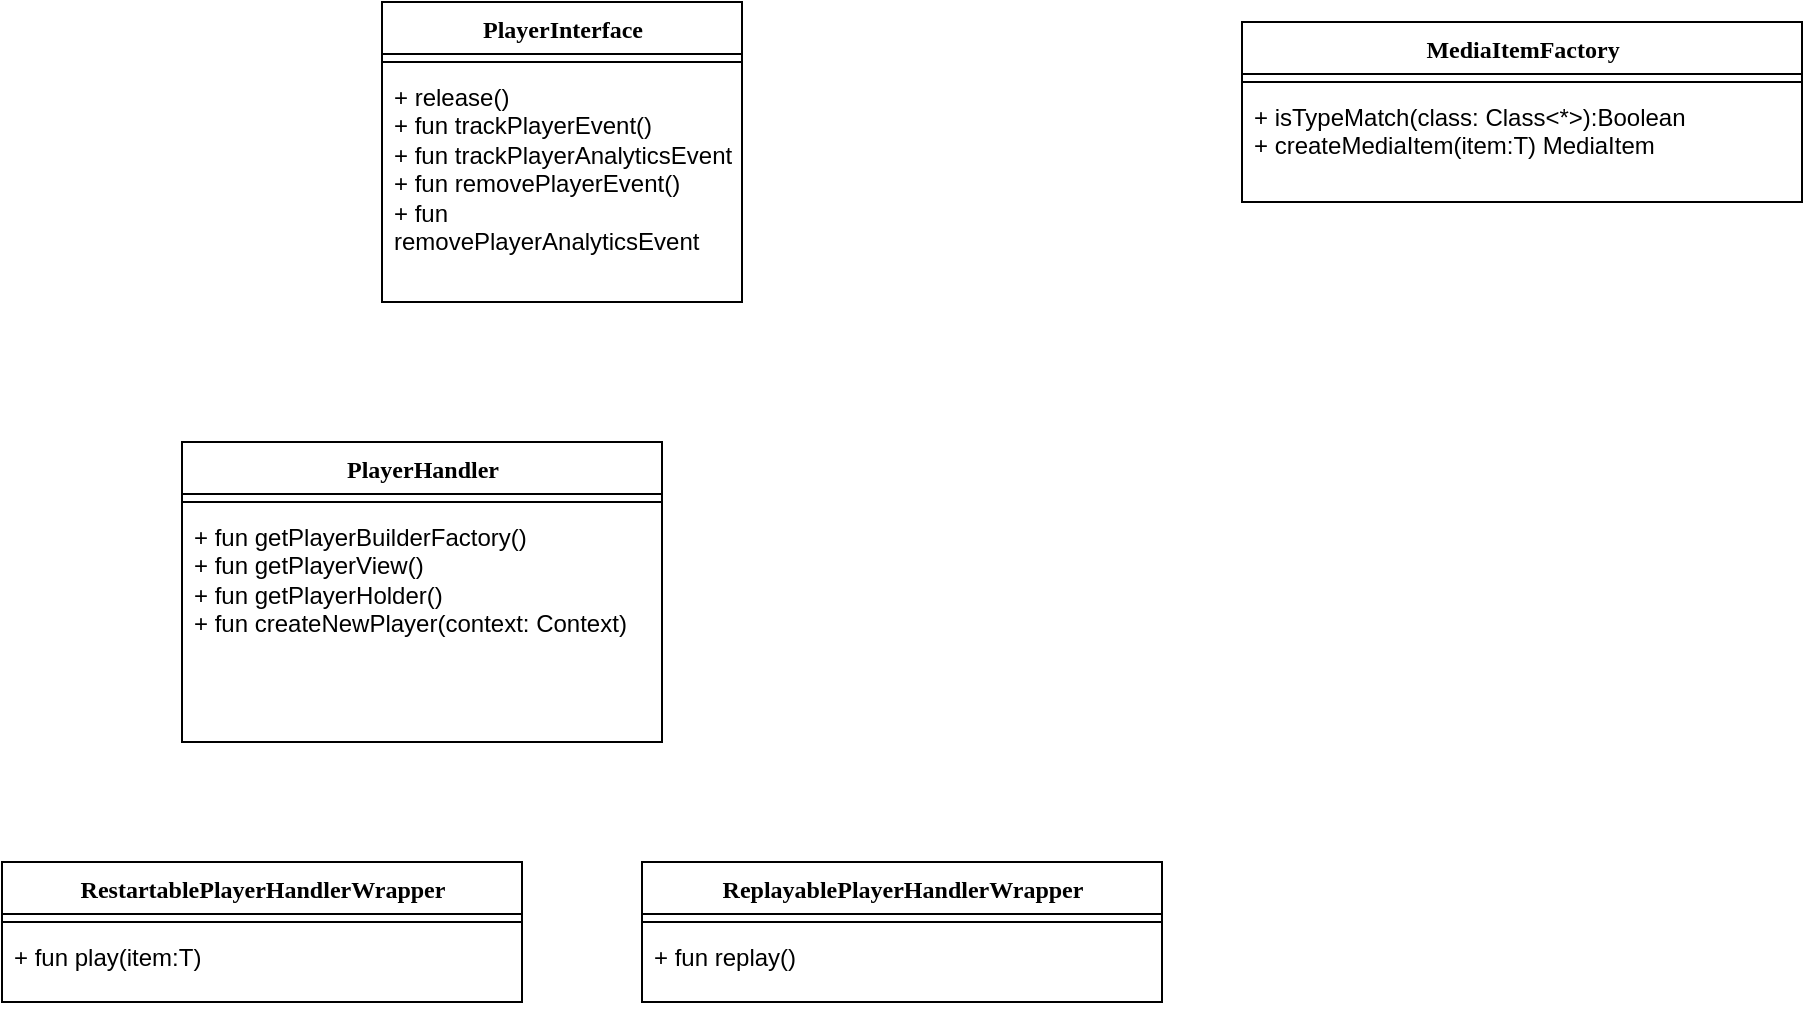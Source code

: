 <mxfile version="21.3.8" type="github">
  <diagram name="Page-1" id="6133507b-19e7-1e82-6fc7-422aa6c4b21f">
    <mxGraphModel dx="1434" dy="730" grid="1" gridSize="10" guides="1" tooltips="1" connect="1" arrows="1" fold="1" page="1" pageScale="1" pageWidth="1100" pageHeight="850" background="none" math="0" shadow="0">
      <root>
        <mxCell id="0" />
        <mxCell id="1" parent="0" />
        <mxCell id="78961159f06e98e8-17" value="PlayerInterface" style="swimlane;html=1;fontStyle=1;align=center;verticalAlign=top;childLayout=stackLayout;horizontal=1;startSize=26;horizontalStack=0;resizeParent=1;resizeLast=0;collapsible=1;marginBottom=0;swimlaneFillColor=#ffffff;rounded=0;shadow=0;comic=0;labelBackgroundColor=none;strokeWidth=1;fillColor=none;fontFamily=Verdana;fontSize=12" parent="1" vertex="1">
          <mxGeometry x="270" y="10" width="180" height="150" as="geometry">
            <mxRectangle x="200" y="40" width="150" height="30" as="alternateBounds" />
          </mxGeometry>
        </mxCell>
        <mxCell id="78961159f06e98e8-19" value="" style="line;html=1;strokeWidth=1;fillColor=none;align=left;verticalAlign=middle;spacingTop=-1;spacingLeft=3;spacingRight=3;rotatable=0;labelPosition=right;points=[];portConstraint=eastwest;" parent="78961159f06e98e8-17" vertex="1">
          <mxGeometry y="26" width="180" height="8" as="geometry" />
        </mxCell>
        <mxCell id="78961159f06e98e8-27" value="+ release()&lt;br style=&quot;border-color: var(--border-color);&quot;&gt;+&amp;nbsp;fun trackPlayerEvent()&lt;br style=&quot;border-color: var(--border-color);&quot;&gt;+ fun trackPlayerAnalyticsEvent&lt;br style=&quot;border-color: var(--border-color);&quot;&gt;+ fun removePlayerEvent()&lt;br style=&quot;border-color: var(--border-color);&quot;&gt;+ fun removePlayerAnalyticsEvent" style="text;html=1;strokeColor=none;fillColor=none;align=left;verticalAlign=top;spacingLeft=4;spacingRight=4;whiteSpace=wrap;overflow=hidden;rotatable=0;points=[[0,0.5],[1,0.5]];portConstraint=eastwest;" parent="78961159f06e98e8-17" vertex="1">
          <mxGeometry y="34" width="180" height="106" as="geometry" />
        </mxCell>
        <mxCell id="Qo829QYCFG-jxpK47zck-1" value="PlayerHandler" style="swimlane;html=1;fontStyle=1;align=center;verticalAlign=top;childLayout=stackLayout;horizontal=1;startSize=26;horizontalStack=0;resizeParent=1;resizeLast=0;collapsible=1;marginBottom=0;swimlaneFillColor=#ffffff;rounded=0;shadow=0;comic=0;labelBackgroundColor=none;strokeWidth=1;fillColor=none;fontFamily=Verdana;fontSize=12" vertex="1" parent="1">
          <mxGeometry x="170" y="230" width="240" height="150" as="geometry">
            <mxRectangle x="20" y="80" width="140" height="30" as="alternateBounds" />
          </mxGeometry>
        </mxCell>
        <mxCell id="Qo829QYCFG-jxpK47zck-2" value="" style="line;html=1;strokeWidth=1;fillColor=none;align=left;verticalAlign=middle;spacingTop=-1;spacingLeft=3;spacingRight=3;rotatable=0;labelPosition=right;points=[];portConstraint=eastwest;" vertex="1" parent="Qo829QYCFG-jxpK47zck-1">
          <mxGeometry y="26" width="240" height="8" as="geometry" />
        </mxCell>
        <mxCell id="Qo829QYCFG-jxpK47zck-3" value="+&amp;nbsp;fun getPlayerBuilderFactory()&lt;br&gt;+ fun getPlayerView()&lt;br&gt;+ fun getPlayerHolder()&lt;br&gt;+ fun createNewPlayer(context: Context)" style="text;html=1;strokeColor=none;fillColor=none;align=left;verticalAlign=top;spacingLeft=4;spacingRight=4;whiteSpace=wrap;overflow=hidden;rotatable=0;points=[[0,0.5],[1,0.5]];portConstraint=eastwest;" vertex="1" parent="Qo829QYCFG-jxpK47zck-1">
          <mxGeometry y="34" width="240" height="116" as="geometry" />
        </mxCell>
        <mxCell id="Qo829QYCFG-jxpK47zck-4" value="RestartablePlayerHandlerWrapper" style="swimlane;html=1;fontStyle=1;align=center;verticalAlign=top;childLayout=stackLayout;horizontal=1;startSize=26;horizontalStack=0;resizeParent=1;resizeLast=0;collapsible=1;marginBottom=0;swimlaneFillColor=#ffffff;rounded=0;shadow=0;comic=0;labelBackgroundColor=none;strokeWidth=1;fillColor=none;fontFamily=Verdana;fontSize=12" vertex="1" parent="1">
          <mxGeometry x="80" y="440" width="260" height="70" as="geometry">
            <mxRectangle x="20" y="80" width="140" height="30" as="alternateBounds" />
          </mxGeometry>
        </mxCell>
        <mxCell id="Qo829QYCFG-jxpK47zck-5" value="" style="line;html=1;strokeWidth=1;fillColor=none;align=left;verticalAlign=middle;spacingTop=-1;spacingLeft=3;spacingRight=3;rotatable=0;labelPosition=right;points=[];portConstraint=eastwest;" vertex="1" parent="Qo829QYCFG-jxpK47zck-4">
          <mxGeometry y="26" width="260" height="8" as="geometry" />
        </mxCell>
        <mxCell id="Qo829QYCFG-jxpK47zck-6" value="+ fun play(item:T)" style="text;html=1;strokeColor=none;fillColor=none;align=left;verticalAlign=top;spacingLeft=4;spacingRight=4;whiteSpace=wrap;overflow=hidden;rotatable=0;points=[[0,0.5],[1,0.5]];portConstraint=eastwest;" vertex="1" parent="Qo829QYCFG-jxpK47zck-4">
          <mxGeometry y="34" width="260" height="36" as="geometry" />
        </mxCell>
        <mxCell id="Qo829QYCFG-jxpK47zck-7" value="ReplayablePlayerHandlerWrapper" style="swimlane;html=1;fontStyle=1;align=center;verticalAlign=top;childLayout=stackLayout;horizontal=1;startSize=26;horizontalStack=0;resizeParent=1;resizeLast=0;collapsible=1;marginBottom=0;swimlaneFillColor=#ffffff;rounded=0;shadow=0;comic=0;labelBackgroundColor=none;strokeWidth=1;fillColor=none;fontFamily=Verdana;fontSize=12" vertex="1" parent="1">
          <mxGeometry x="400" y="440" width="260" height="70" as="geometry">
            <mxRectangle x="20" y="80" width="140" height="30" as="alternateBounds" />
          </mxGeometry>
        </mxCell>
        <mxCell id="Qo829QYCFG-jxpK47zck-8" value="" style="line;html=1;strokeWidth=1;fillColor=none;align=left;verticalAlign=middle;spacingTop=-1;spacingLeft=3;spacingRight=3;rotatable=0;labelPosition=right;points=[];portConstraint=eastwest;" vertex="1" parent="Qo829QYCFG-jxpK47zck-7">
          <mxGeometry y="26" width="260" height="8" as="geometry" />
        </mxCell>
        <mxCell id="Qo829QYCFG-jxpK47zck-9" value="+ fun replay()" style="text;html=1;strokeColor=none;fillColor=none;align=left;verticalAlign=top;spacingLeft=4;spacingRight=4;whiteSpace=wrap;overflow=hidden;rotatable=0;points=[[0,0.5],[1,0.5]];portConstraint=eastwest;" vertex="1" parent="Qo829QYCFG-jxpK47zck-7">
          <mxGeometry y="34" width="260" height="36" as="geometry" />
        </mxCell>
        <mxCell id="Qo829QYCFG-jxpK47zck-10" value="MediaItemFactory" style="swimlane;html=1;fontStyle=1;align=center;verticalAlign=top;childLayout=stackLayout;horizontal=1;startSize=26;horizontalStack=0;resizeParent=1;resizeLast=0;collapsible=1;marginBottom=0;swimlaneFillColor=#ffffff;rounded=0;shadow=0;comic=0;labelBackgroundColor=none;strokeWidth=1;fillColor=none;fontFamily=Verdana;fontSize=12" vertex="1" parent="1">
          <mxGeometry x="700" y="20" width="280" height="90" as="geometry">
            <mxRectangle x="200" y="40" width="150" height="30" as="alternateBounds" />
          </mxGeometry>
        </mxCell>
        <mxCell id="Qo829QYCFG-jxpK47zck-11" value="" style="line;html=1;strokeWidth=1;fillColor=none;align=left;verticalAlign=middle;spacingTop=-1;spacingLeft=3;spacingRight=3;rotatable=0;labelPosition=right;points=[];portConstraint=eastwest;" vertex="1" parent="Qo829QYCFG-jxpK47zck-10">
          <mxGeometry y="26" width="280" height="8" as="geometry" />
        </mxCell>
        <mxCell id="Qo829QYCFG-jxpK47zck-12" value="+ isTypeMatch(class: Class&amp;lt;*&amp;gt;):Boolean&lt;br&gt;+ createMediaItem(item:T) MediaItem" style="text;html=1;strokeColor=none;fillColor=none;align=left;verticalAlign=top;spacingLeft=4;spacingRight=4;whiteSpace=wrap;overflow=hidden;rotatable=0;points=[[0,0.5],[1,0.5]];portConstraint=eastwest;" vertex="1" parent="Qo829QYCFG-jxpK47zck-10">
          <mxGeometry y="34" width="280" height="46" as="geometry" />
        </mxCell>
      </root>
    </mxGraphModel>
  </diagram>
</mxfile>
